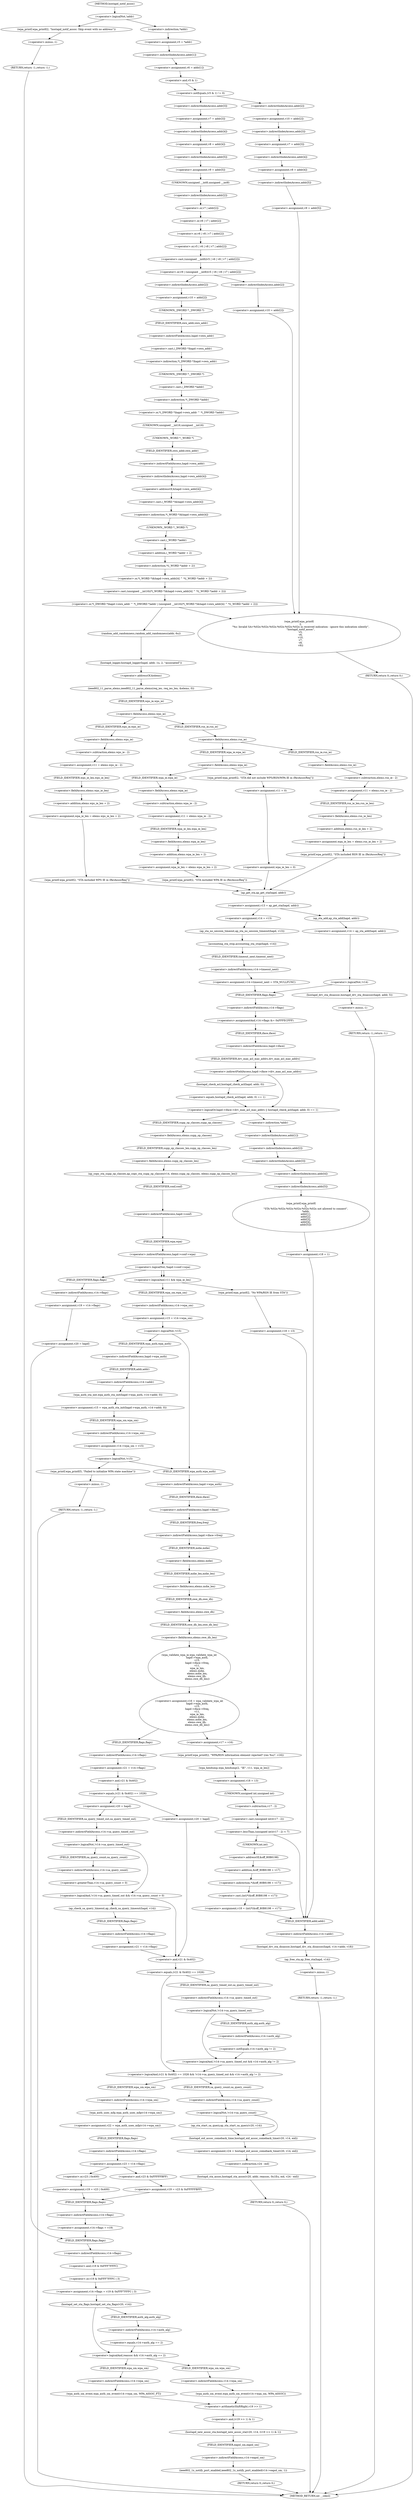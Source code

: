 digraph hostapd_notif_assoc {  
"1000153" [label = "(<operator>.logicalNot,!addr)" ]
"1000156" [label = "(wpa_printf,wpa_printf(2, \"hostapd_notif_assoc: Skip event with no address\"))" ]
"1000159" [label = "(RETURN,return -1;,return -1;)" ]
"1000160" [label = "(<operator>.minus,-1)" ]
"1000162" [label = "(<operator>.assignment,v5 = *addr)" ]
"1000164" [label = "(<operator>.indirection,*addr)" ]
"1000166" [label = "(<operator>.assignment,v6 = addr[1])" ]
"1000168" [label = "(<operator>.indirectIndexAccess,addr[1])" ]
"1000172" [label = "(<operator>.notEquals,(v5 & 1) != 0)" ]
"1000173" [label = "(<operator>.and,v5 & 1)" ]
"1000178" [label = "(<operator>.assignment,v10 = addr[2])" ]
"1000180" [label = "(<operator>.indirectIndexAccess,addr[2])" ]
"1000183" [label = "(<operator>.assignment,v7 = addr[3])" ]
"1000185" [label = "(<operator>.indirectIndexAccess,addr[3])" ]
"1000188" [label = "(<operator>.assignment,v8 = addr[4])" ]
"1000190" [label = "(<operator>.indirectIndexAccess,addr[4])" ]
"1000193" [label = "(<operator>.assignment,v9 = addr[5])" ]
"1000195" [label = "(<operator>.indirectIndexAccess,addr[5])" ]
"1000200" [label = "(<operator>.assignment,v7 = addr[3])" ]
"1000202" [label = "(<operator>.indirectIndexAccess,addr[3])" ]
"1000205" [label = "(<operator>.assignment,v8 = addr[4])" ]
"1000207" [label = "(<operator>.indirectIndexAccess,addr[4])" ]
"1000210" [label = "(<operator>.assignment,v9 = addr[5])" ]
"1000212" [label = "(<operator>.indirectIndexAccess,addr[5])" ]
"1000216" [label = "(<operator>.or,v9 | (unsigned __int8)(v5 | v6 | v8 | v7 | addr[2]))" ]
"1000218" [label = "(<operator>.cast,(unsigned __int8)(v5 | v6 | v8 | v7 | addr[2]))" ]
"1000219" [label = "(UNKNOWN,unsigned __int8,unsigned __int8)" ]
"1000220" [label = "(<operator>.or,v5 | v6 | v8 | v7 | addr[2])" ]
"1000222" [label = "(<operator>.or,v6 | v8 | v7 | addr[2])" ]
"1000224" [label = "(<operator>.or,v8 | v7 | addr[2])" ]
"1000226" [label = "(<operator>.or,v7 | addr[2])" ]
"1000228" [label = "(<operator>.indirectIndexAccess,addr[2])" ]
"1000232" [label = "(<operator>.assignment,v10 = addr[2])" ]
"1000234" [label = "(<operator>.indirectIndexAccess,addr[2])" ]
"1000238" [label = "(<operator>.or,*(_DWORD *)hapd->own_addr ^ *(_DWORD *)addr | (unsigned __int16)(*(_WORD *)&hapd->own_addr[4] ^ *((_WORD *)addr + 2)))" ]
"1000239" [label = "(<operator>.or,*(_DWORD *)hapd->own_addr ^ *(_DWORD *)addr)" ]
"1000240" [label = "(<operator>.indirection,*(_DWORD *)hapd->own_addr)" ]
"1000241" [label = "(<operator>.cast,(_DWORD *)hapd->own_addr)" ]
"1000242" [label = "(UNKNOWN,_DWORD *,_DWORD *)" ]
"1000243" [label = "(<operator>.indirectFieldAccess,hapd->own_addr)" ]
"1000245" [label = "(FIELD_IDENTIFIER,own_addr,own_addr)" ]
"1000246" [label = "(<operator>.indirection,*(_DWORD *)addr)" ]
"1000247" [label = "(<operator>.cast,(_DWORD *)addr)" ]
"1000248" [label = "(UNKNOWN,_DWORD *,_DWORD *)" ]
"1000250" [label = "(<operator>.cast,(unsigned __int16)(*(_WORD *)&hapd->own_addr[4] ^ *((_WORD *)addr + 2)))" ]
"1000251" [label = "(UNKNOWN,unsigned __int16,unsigned __int16)" ]
"1000252" [label = "(<operator>.or,*(_WORD *)&hapd->own_addr[4] ^ *((_WORD *)addr + 2))" ]
"1000253" [label = "(<operator>.indirection,*(_WORD *)&hapd->own_addr[4])" ]
"1000254" [label = "(<operator>.cast,(_WORD *)&hapd->own_addr[4])" ]
"1000255" [label = "(UNKNOWN,_WORD *,_WORD *)" ]
"1000256" [label = "(<operator>.addressOf,&hapd->own_addr[4])" ]
"1000257" [label = "(<operator>.indirectIndexAccess,hapd->own_addr[4])" ]
"1000258" [label = "(<operator>.indirectFieldAccess,hapd->own_addr)" ]
"1000260" [label = "(FIELD_IDENTIFIER,own_addr,own_addr)" ]
"1000262" [label = "(<operator>.indirection,*((_WORD *)addr + 2))" ]
"1000263" [label = "(<operator>.addition,(_WORD *)addr + 2)" ]
"1000264" [label = "(<operator>.cast,(_WORD *)addr)" ]
"1000265" [label = "(UNKNOWN,_WORD *,_WORD *)" ]
"1000269" [label = "(random_add_randomness,random_add_randomness(addr, 6u))" ]
"1000272" [label = "(hostapd_logger,hostapd_logger(hapd, addr, 1u, 2, \"associated\"))" ]
"1000278" [label = "(ieee802_11_parse_elems,ieee802_11_parse_elems(req_ies, req_ies_len, &elems, 0))" ]
"1000281" [label = "(<operator>.addressOf,&elems)" ]
"1000285" [label = "(<operator>.fieldAccess,elems.wps_ie)" ]
"1000287" [label = "(FIELD_IDENTIFIER,wps_ie,wps_ie)" ]
"1000289" [label = "(<operator>.assignment,v11 = elems.wps_ie - 2)" ]
"1000291" [label = "(<operator>.subtraction,elems.wps_ie - 2)" ]
"1000292" [label = "(<operator>.fieldAccess,elems.wps_ie)" ]
"1000294" [label = "(FIELD_IDENTIFIER,wps_ie,wps_ie)" ]
"1000296" [label = "(<operator>.assignment,wpa_ie_len = elems.wps_ie_len + 2)" ]
"1000298" [label = "(<operator>.addition,elems.wps_ie_len + 2)" ]
"1000299" [label = "(<operator>.fieldAccess,elems.wps_ie_len)" ]
"1000301" [label = "(FIELD_IDENTIFIER,wps_ie_len,wps_ie_len)" ]
"1000303" [label = "(wpa_printf,wpa_printf(2, \"STA included WPS IE in (Re)AssocReq\"))" ]
"1000308" [label = "(<operator>.fieldAccess,elems.rsn_ie)" ]
"1000310" [label = "(FIELD_IDENTIFIER,rsn_ie,rsn_ie)" ]
"1000312" [label = "(<operator>.assignment,v11 = elems.rsn_ie - 2)" ]
"1000314" [label = "(<operator>.subtraction,elems.rsn_ie - 2)" ]
"1000315" [label = "(<operator>.fieldAccess,elems.rsn_ie)" ]
"1000317" [label = "(FIELD_IDENTIFIER,rsn_ie,rsn_ie)" ]
"1000319" [label = "(<operator>.assignment,wpa_ie_len = elems.rsn_ie_len + 2)" ]
"1000321" [label = "(<operator>.addition,elems.rsn_ie_len + 2)" ]
"1000322" [label = "(<operator>.fieldAccess,elems.rsn_ie_len)" ]
"1000324" [label = "(FIELD_IDENTIFIER,rsn_ie_len,rsn_ie_len)" ]
"1000326" [label = "(wpa_printf,wpa_printf(2, \"STA included RSN IE in (Re)AssocReq\"))" ]
"1000331" [label = "(<operator>.fieldAccess,elems.wpa_ie)" ]
"1000333" [label = "(FIELD_IDENTIFIER,wpa_ie,wpa_ie)" ]
"1000335" [label = "(<operator>.assignment,v11 = elems.wpa_ie - 2)" ]
"1000337" [label = "(<operator>.subtraction,elems.wpa_ie - 2)" ]
"1000338" [label = "(<operator>.fieldAccess,elems.wpa_ie)" ]
"1000340" [label = "(FIELD_IDENTIFIER,wpa_ie,wpa_ie)" ]
"1000342" [label = "(<operator>.assignment,wpa_ie_len = elems.wpa_ie_len + 2)" ]
"1000344" [label = "(<operator>.addition,elems.wpa_ie_len + 2)" ]
"1000345" [label = "(<operator>.fieldAccess,elems.wpa_ie_len)" ]
"1000347" [label = "(FIELD_IDENTIFIER,wpa_ie_len,wpa_ie_len)" ]
"1000349" [label = "(wpa_printf,wpa_printf(2, \"STA included WPA IE in (Re)AssocReq\"))" ]
"1000354" [label = "(wpa_printf,wpa_printf(2, \"STA did not include WPS/RSN/WPA IE in (Re)AssocReq\"))" ]
"1000357" [label = "(<operator>.assignment,v11 = 0)" ]
"1000360" [label = "(<operator>.assignment,wpa_ie_len = 0)" ]
"1000363" [label = "(<operator>.assignment,v13 = ap_get_sta(hapd, addr))" ]
"1000365" [label = "(ap_get_sta,ap_get_sta(hapd, addr))" ]
"1000371" [label = "(<operator>.assignment,v14 = v13)" ]
"1000374" [label = "(ap_sta_no_session_timeout,ap_sta_no_session_timeout(hapd, v13))" ]
"1000377" [label = "(accounting_sta_stop,accounting_sta_stop(hapd, v14))" ]
"1000380" [label = "(<operator>.assignment,v14->timeout_next = STA_NULLFUNC)" ]
"1000381" [label = "(<operator>.indirectFieldAccess,v14->timeout_next)" ]
"1000383" [label = "(FIELD_IDENTIFIER,timeout_next,timeout_next)" ]
"1000387" [label = "(<operator>.assignment,v14 = ap_sta_add(hapd, addr))" ]
"1000389" [label = "(ap_sta_add,ap_sta_add(hapd, addr))" ]
"1000393" [label = "(<operator>.logicalNot,!v14)" ]
"1000396" [label = "(hostapd_drv_sta_disassoc,hostapd_drv_sta_disassoc(hapd, addr, 5))" ]
"1000400" [label = "(RETURN,return -1;,return -1;)" ]
"1000401" [label = "(<operator>.minus,-1)" ]
"1000403" [label = "(<operators>.assignmentAnd,v14->flags &= 0xFFFECFFF)" ]
"1000404" [label = "(<operator>.indirectFieldAccess,v14->flags)" ]
"1000406" [label = "(FIELD_IDENTIFIER,flags,flags)" ]
"1000409" [label = "(<operator>.logicalOr,hapd->iface->drv_max_acl_mac_addrs || hostapd_check_acl(hapd, addr, 0) == 1)" ]
"1000410" [label = "(<operator>.indirectFieldAccess,hapd->iface->drv_max_acl_mac_addrs)" ]
"1000411" [label = "(<operator>.indirectFieldAccess,hapd->iface)" ]
"1000413" [label = "(FIELD_IDENTIFIER,iface,iface)" ]
"1000414" [label = "(FIELD_IDENTIFIER,drv_max_acl_mac_addrs,drv_max_acl_mac_addrs)" ]
"1000415" [label = "(<operator>.equals,hostapd_check_acl(hapd, addr, 0) == 1)" ]
"1000416" [label = "(hostapd_check_acl,hostapd_check_acl(hapd, addr, 0))" ]
"1000422" [label = "(ap_copy_sta_supp_op_classes,ap_copy_sta_supp_op_classes(v14, elems.supp_op_classes, elems.supp_op_classes_len))" ]
"1000424" [label = "(<operator>.fieldAccess,elems.supp_op_classes)" ]
"1000426" [label = "(FIELD_IDENTIFIER,supp_op_classes,supp_op_classes)" ]
"1000427" [label = "(<operator>.fieldAccess,elems.supp_op_classes_len)" ]
"1000429" [label = "(FIELD_IDENTIFIER,supp_op_classes_len,supp_op_classes_len)" ]
"1000431" [label = "(<operator>.logicalNot,!hapd->conf->wpa)" ]
"1000432" [label = "(<operator>.indirectFieldAccess,hapd->conf->wpa)" ]
"1000433" [label = "(<operator>.indirectFieldAccess,hapd->conf)" ]
"1000435" [label = "(FIELD_IDENTIFIER,conf,conf)" ]
"1000436" [label = "(FIELD_IDENTIFIER,wpa,wpa)" ]
"1000438" [label = "(<operator>.assignment,v19 = v14->flags)" ]
"1000440" [label = "(<operator>.indirectFieldAccess,v14->flags)" ]
"1000442" [label = "(FIELD_IDENTIFIER,flags,flags)" ]
"1000443" [label = "(<operator>.assignment,v20 = hapd)" ]
"1000447" [label = "(<operator>.assignment,v14->flags = v19 & 0xFFF7FFFC | 3)" ]
"1000448" [label = "(<operator>.indirectFieldAccess,v14->flags)" ]
"1000450" [label = "(FIELD_IDENTIFIER,flags,flags)" ]
"1000451" [label = "(<operator>.or,v19 & 0xFFF7FFFC | 3)" ]
"1000452" [label = "(<operator>.and,v19 & 0xFFF7FFFC)" ]
"1000456" [label = "(hostapd_set_sta_flags,hostapd_set_sta_flags(v20, v14))" ]
"1000460" [label = "(<operator>.logicalAnd,reassoc && v14->auth_alg == 2)" ]
"1000462" [label = "(<operator>.equals,v14->auth_alg == 2)" ]
"1000463" [label = "(<operator>.indirectFieldAccess,v14->auth_alg)" ]
"1000465" [label = "(FIELD_IDENTIFIER,auth_alg,auth_alg)" ]
"1000467" [label = "(wpa_auth_sm_event,wpa_auth_sm_event(v14->wpa_sm, WPA_ASSOC_FT))" ]
"1000468" [label = "(<operator>.indirectFieldAccess,v14->wpa_sm)" ]
"1000470" [label = "(FIELD_IDENTIFIER,wpa_sm,wpa_sm)" ]
"1000473" [label = "(wpa_auth_sm_event,wpa_auth_sm_event(v14->wpa_sm, WPA_ASSOC))" ]
"1000474" [label = "(<operator>.indirectFieldAccess,v14->wpa_sm)" ]
"1000476" [label = "(FIELD_IDENTIFIER,wpa_sm,wpa_sm)" ]
"1000478" [label = "(hostapd_new_assoc_sta,hostapd_new_assoc_sta(v20, v14, (v19 >> 1) & 1))" ]
"1000481" [label = "(<operator>.and,(v19 >> 1) & 1)" ]
"1000482" [label = "(<operator>.arithmeticShiftRight,v19 >> 1)" ]
"1000486" [label = "(ieee802_1x_notify_port_enabled,ieee802_1x_notify_port_enabled(v14->eapol_sm, 1))" ]
"1000487" [label = "(<operator>.indirectFieldAccess,v14->eapol_sm)" ]
"1000489" [label = "(FIELD_IDENTIFIER,eapol_sm,eapol_sm)" ]
"1000491" [label = "(RETURN,return 0;,return 0;)" ]
"1000494" [label = "(<operator>.logicalAnd,v11 && wpa_ie_len)" ]
"1000498" [label = "(<operator>.assignment,v15 = v14->wpa_sm)" ]
"1000500" [label = "(<operator>.indirectFieldAccess,v14->wpa_sm)" ]
"1000502" [label = "(FIELD_IDENTIFIER,wpa_sm,wpa_sm)" ]
"1000504" [label = "(<operator>.logicalNot,!v15)" ]
"1000507" [label = "(<operator>.assignment,v15 = wpa_auth_sta_init(hapd->wpa_auth, v14->addr, 0))" ]
"1000509" [label = "(wpa_auth_sta_init,wpa_auth_sta_init(hapd->wpa_auth, v14->addr, 0))" ]
"1000510" [label = "(<operator>.indirectFieldAccess,hapd->wpa_auth)" ]
"1000512" [label = "(FIELD_IDENTIFIER,wpa_auth,wpa_auth)" ]
"1000513" [label = "(<operator>.indirectFieldAccess,v14->addr)" ]
"1000515" [label = "(FIELD_IDENTIFIER,addr,addr)" ]
"1000517" [label = "(<operator>.assignment,v14->wpa_sm = v15)" ]
"1000518" [label = "(<operator>.indirectFieldAccess,v14->wpa_sm)" ]
"1000520" [label = "(FIELD_IDENTIFIER,wpa_sm,wpa_sm)" ]
"1000523" [label = "(<operator>.logicalNot,!v15)" ]
"1000526" [label = "(wpa_printf,wpa_printf(5, \"Failed to initialize WPA state machine\"))" ]
"1000529" [label = "(RETURN,return -1;,return -1;)" ]
"1000530" [label = "(<operator>.minus,-1)" ]
"1000532" [label = "(<operator>.assignment,v16 = wpa_validate_wpa_ie(\n                    hapd->wpa_auth,\n                    v15,\n                    hapd->iface->freq,\n                    v11,\n                    wpa_ie_len,\n                    elems.mdie,\n                    elems.mdie_len,\n                    elems.owe_dh,\n                    elems.owe_dh_len))" ]
"1000534" [label = "(wpa_validate_wpa_ie,wpa_validate_wpa_ie(\n                    hapd->wpa_auth,\n                    v15,\n                    hapd->iface->freq,\n                    v11,\n                    wpa_ie_len,\n                    elems.mdie,\n                    elems.mdie_len,\n                    elems.owe_dh,\n                    elems.owe_dh_len))" ]
"1000535" [label = "(<operator>.indirectFieldAccess,hapd->wpa_auth)" ]
"1000537" [label = "(FIELD_IDENTIFIER,wpa_auth,wpa_auth)" ]
"1000539" [label = "(<operator>.indirectFieldAccess,hapd->iface->freq)" ]
"1000540" [label = "(<operator>.indirectFieldAccess,hapd->iface)" ]
"1000542" [label = "(FIELD_IDENTIFIER,iface,iface)" ]
"1000543" [label = "(FIELD_IDENTIFIER,freq,freq)" ]
"1000546" [label = "(<operator>.fieldAccess,elems.mdie)" ]
"1000548" [label = "(FIELD_IDENTIFIER,mdie,mdie)" ]
"1000549" [label = "(<operator>.fieldAccess,elems.mdie_len)" ]
"1000551" [label = "(FIELD_IDENTIFIER,mdie_len,mdie_len)" ]
"1000552" [label = "(<operator>.fieldAccess,elems.owe_dh)" ]
"1000554" [label = "(FIELD_IDENTIFIER,owe_dh,owe_dh)" ]
"1000555" [label = "(<operator>.fieldAccess,elems.owe_dh_len)" ]
"1000557" [label = "(FIELD_IDENTIFIER,owe_dh_len,owe_dh_len)" ]
"1000561" [label = "(<operator>.assignment,v17 = v16)" ]
"1000564" [label = "(wpa_printf,wpa_printf(2, \"WPA/RSN information element rejected? (res %u)\", v16))" ]
"1000568" [label = "(wpa_hexdump,wpa_hexdump(2, \"IE\", v11, wpa_ie_len))" ]
"1000573" [label = "(<operator>.assignment,v18 = 13)" ]
"1000577" [label = "(<operator>.lessThan,(unsigned int)(v17 - 2) < 7)" ]
"1000578" [label = "(<operator>.cast,(unsigned int)(v17 - 2))" ]
"1000579" [label = "(UNKNOWN,unsigned int,unsigned int)" ]
"1000580" [label = "(<operator>.subtraction,v17 - 2)" ]
"1000584" [label = "(<operator>.assignment,v18 = (int)*(&off_80B8198 + v17))" ]
"1000586" [label = "(<operator>.cast,(int)*(&off_80B8198 + v17))" ]
"1000587" [label = "(UNKNOWN,int,int)" ]
"1000588" [label = "(<operator>.indirection,*(&off_80B8198 + v17))" ]
"1000589" [label = "(<operator>.addition,&off_80B8198 + v17)" ]
"1000590" [label = "(<operator>.addressOf,&off_80B8198)" ]
"1000594" [label = "(<operator>.assignment,v21 = v14->flags)" ]
"1000596" [label = "(<operator>.indirectFieldAccess,v14->flags)" ]
"1000598" [label = "(FIELD_IDENTIFIER,flags,flags)" ]
"1000600" [label = "(<operator>.equals,(v21 & 0x402) == 1026)" ]
"1000601" [label = "(<operator>.and,v21 & 0x402)" ]
"1000606" [label = "(<operator>.assignment,v20 = hapd)" ]
"1000610" [label = "(<operator>.logicalAnd,!v14->sa_query_timed_out && v14->sa_query_count > 0)" ]
"1000611" [label = "(<operator>.logicalNot,!v14->sa_query_timed_out)" ]
"1000612" [label = "(<operator>.indirectFieldAccess,v14->sa_query_timed_out)" ]
"1000614" [label = "(FIELD_IDENTIFIER,sa_query_timed_out,sa_query_timed_out)" ]
"1000615" [label = "(<operator>.greaterThan,v14->sa_query_count > 0)" ]
"1000616" [label = "(<operator>.indirectFieldAccess,v14->sa_query_count)" ]
"1000618" [label = "(FIELD_IDENTIFIER,sa_query_count,sa_query_count)" ]
"1000621" [label = "(ap_check_sa_query_timeout,ap_check_sa_query_timeout(hapd, v14))" ]
"1000624" [label = "(<operator>.assignment,v21 = v14->flags)" ]
"1000626" [label = "(<operator>.indirectFieldAccess,v14->flags)" ]
"1000628" [label = "(FIELD_IDENTIFIER,flags,flags)" ]
"1000631" [label = "(<operator>.assignment,v20 = hapd)" ]
"1000635" [label = "(<operator>.logicalAnd,(v21 & 0x402) == 1026 && !v14->sa_query_timed_out && v14->auth_alg != 2)" ]
"1000636" [label = "(<operator>.equals,(v21 & 0x402) == 1026)" ]
"1000637" [label = "(<operator>.and,v21 & 0x402)" ]
"1000641" [label = "(<operator>.logicalAnd,!v14->sa_query_timed_out && v14->auth_alg != 2)" ]
"1000642" [label = "(<operator>.logicalNot,!v14->sa_query_timed_out)" ]
"1000643" [label = "(<operator>.indirectFieldAccess,v14->sa_query_timed_out)" ]
"1000645" [label = "(FIELD_IDENTIFIER,sa_query_timed_out,sa_query_timed_out)" ]
"1000646" [label = "(<operator>.notEquals,v14->auth_alg != 2)" ]
"1000647" [label = "(<operator>.indirectFieldAccess,v14->auth_alg)" ]
"1000649" [label = "(FIELD_IDENTIFIER,auth_alg,auth_alg)" ]
"1000653" [label = "(<operator>.logicalNot,!v14->sa_query_count)" ]
"1000654" [label = "(<operator>.indirectFieldAccess,v14->sa_query_count)" ]
"1000656" [label = "(FIELD_IDENTIFIER,sa_query_count,sa_query_count)" ]
"1000657" [label = "(ap_sta_start_sa_query,ap_sta_start_sa_query(v20, v14))" ]
"1000660" [label = "(<operator>.assignment,v24 = hostapd_eid_assoc_comeback_time(v20, v14, eid))" ]
"1000662" [label = "(hostapd_eid_assoc_comeback_time,hostapd_eid_assoc_comeback_time(v20, v14, eid))" ]
"1000666" [label = "(hostapd_sta_assoc,hostapd_sta_assoc(v20, addr, reassoc, 0x1Eu, eid, v24 - eid))" ]
"1000672" [label = "(<operator>.subtraction,v24 - eid)" ]
"1000675" [label = "(RETURN,return 0;,return 0;)" ]
"1000677" [label = "(<operator>.assignment,v22 = wpa_auth_uses_mfp(v14->wpa_sm))" ]
"1000679" [label = "(wpa_auth_uses_mfp,wpa_auth_uses_mfp(v14->wpa_sm))" ]
"1000680" [label = "(<operator>.indirectFieldAccess,v14->wpa_sm)" ]
"1000682" [label = "(FIELD_IDENTIFIER,wpa_sm,wpa_sm)" ]
"1000683" [label = "(<operator>.assignment,v23 = v14->flags)" ]
"1000685" [label = "(<operator>.indirectFieldAccess,v14->flags)" ]
"1000687" [label = "(FIELD_IDENTIFIER,flags,flags)" ]
"1000690" [label = "(<operator>.assignment,v19 = v23 | 0x400)" ]
"1000692" [label = "(<operator>.or,v23 | 0x400)" ]
"1000696" [label = "(<operator>.assignment,v19 = v23 & 0xFFFFFBFF)" ]
"1000698" [label = "(<operator>.and,v23 & 0xFFFFFBFF)" ]
"1000701" [label = "(<operator>.assignment,v14->flags = v19)" ]
"1000702" [label = "(<operator>.indirectFieldAccess,v14->flags)" ]
"1000704" [label = "(FIELD_IDENTIFIER,flags,flags)" ]
"1000707" [label = "(wpa_printf,wpa_printf(2, \"No WPA/RSN IE from STA\"))" ]
"1000710" [label = "(<operator>.assignment,v18 = 13)" ]
"1000715" [label = "(wpa_printf,wpa_printf(\n            3,\n            \"STA %02x:%02x:%02x:%02x:%02x:%02x not allowed to connect\",\n            *addr,\n            addr[1],\n            addr[2],\n            addr[3],\n            addr[4],\n            addr[5]))" ]
"1000718" [label = "(<operator>.indirection,*addr)" ]
"1000720" [label = "(<operator>.indirectIndexAccess,addr[1])" ]
"1000723" [label = "(<operator>.indirectIndexAccess,addr[2])" ]
"1000726" [label = "(<operator>.indirectIndexAccess,addr[3])" ]
"1000729" [label = "(<operator>.indirectIndexAccess,addr[4])" ]
"1000732" [label = "(<operator>.indirectIndexAccess,addr[5])" ]
"1000735" [label = "(<operator>.assignment,v18 = 1)" ]
"1000739" [label = "(hostapd_drv_sta_disassoc,hostapd_drv_sta_disassoc(hapd, v14->addr, v18))" ]
"1000741" [label = "(<operator>.indirectFieldAccess,v14->addr)" ]
"1000743" [label = "(FIELD_IDENTIFIER,addr,addr)" ]
"1000745" [label = "(ap_free_sta,ap_free_sta(hapd, v14))" ]
"1000748" [label = "(RETURN,return -1;,return -1;)" ]
"1000749" [label = "(<operator>.minus,-1)" ]
"1000753" [label = "(<operator>.assignment,v10 = addr[2])" ]
"1000755" [label = "(<operator>.indirectIndexAccess,addr[2])" ]
"1000758" [label = "(wpa_printf,wpa_printf(\n    2,\n    \"%s: Invalid SA=%02x:%02x:%02x:%02x:%02x:%02x in received indication - ignore this indication silently\",\n    \"hostapd_notif_assoc\",\n    v5,\n    v6,\n    v10,\n    v7,\n    v8,\n    v9))" ]
"1000768" [label = "(RETURN,return 0;,return 0;)" ]
"1000123" [label = "(METHOD,hostapd_notif_assoc)" ]
"1000770" [label = "(METHOD_RETURN,int __cdecl)" ]
  "1000153" -> "1000156" 
  "1000153" -> "1000164" 
  "1000156" -> "1000160" 
  "1000159" -> "1000770" 
  "1000160" -> "1000159" 
  "1000162" -> "1000168" 
  "1000164" -> "1000162" 
  "1000166" -> "1000173" 
  "1000168" -> "1000166" 
  "1000172" -> "1000180" 
  "1000172" -> "1000202" 
  "1000173" -> "1000172" 
  "1000178" -> "1000185" 
  "1000180" -> "1000178" 
  "1000183" -> "1000190" 
  "1000185" -> "1000183" 
  "1000188" -> "1000195" 
  "1000190" -> "1000188" 
  "1000193" -> "1000758" 
  "1000195" -> "1000193" 
  "1000200" -> "1000207" 
  "1000202" -> "1000200" 
  "1000205" -> "1000212" 
  "1000207" -> "1000205" 
  "1000210" -> "1000219" 
  "1000212" -> "1000210" 
  "1000216" -> "1000234" 
  "1000216" -> "1000755" 
  "1000218" -> "1000216" 
  "1000219" -> "1000228" 
  "1000220" -> "1000218" 
  "1000222" -> "1000220" 
  "1000224" -> "1000222" 
  "1000226" -> "1000224" 
  "1000228" -> "1000226" 
  "1000232" -> "1000242" 
  "1000234" -> "1000232" 
  "1000238" -> "1000269" 
  "1000238" -> "1000758" 
  "1000239" -> "1000251" 
  "1000240" -> "1000248" 
  "1000241" -> "1000240" 
  "1000242" -> "1000245" 
  "1000243" -> "1000241" 
  "1000245" -> "1000243" 
  "1000246" -> "1000239" 
  "1000247" -> "1000246" 
  "1000248" -> "1000247" 
  "1000250" -> "1000238" 
  "1000251" -> "1000255" 
  "1000252" -> "1000250" 
  "1000253" -> "1000265" 
  "1000254" -> "1000253" 
  "1000255" -> "1000260" 
  "1000256" -> "1000254" 
  "1000257" -> "1000256" 
  "1000258" -> "1000257" 
  "1000260" -> "1000258" 
  "1000262" -> "1000252" 
  "1000263" -> "1000262" 
  "1000264" -> "1000263" 
  "1000265" -> "1000264" 
  "1000269" -> "1000272" 
  "1000272" -> "1000281" 
  "1000278" -> "1000287" 
  "1000281" -> "1000278" 
  "1000285" -> "1000294" 
  "1000285" -> "1000310" 
  "1000287" -> "1000285" 
  "1000289" -> "1000301" 
  "1000291" -> "1000289" 
  "1000292" -> "1000291" 
  "1000294" -> "1000292" 
  "1000296" -> "1000303" 
  "1000298" -> "1000296" 
  "1000299" -> "1000298" 
  "1000301" -> "1000299" 
  "1000303" -> "1000365" 
  "1000308" -> "1000317" 
  "1000308" -> "1000333" 
  "1000310" -> "1000308" 
  "1000312" -> "1000324" 
  "1000314" -> "1000312" 
  "1000315" -> "1000314" 
  "1000317" -> "1000315" 
  "1000319" -> "1000326" 
  "1000321" -> "1000319" 
  "1000322" -> "1000321" 
  "1000324" -> "1000322" 
  "1000326" -> "1000365" 
  "1000331" -> "1000340" 
  "1000331" -> "1000354" 
  "1000333" -> "1000331" 
  "1000335" -> "1000347" 
  "1000337" -> "1000335" 
  "1000338" -> "1000337" 
  "1000340" -> "1000338" 
  "1000342" -> "1000349" 
  "1000344" -> "1000342" 
  "1000345" -> "1000344" 
  "1000347" -> "1000345" 
  "1000349" -> "1000365" 
  "1000354" -> "1000357" 
  "1000357" -> "1000360" 
  "1000360" -> "1000365" 
  "1000363" -> "1000371" 
  "1000363" -> "1000389" 
  "1000365" -> "1000363" 
  "1000371" -> "1000374" 
  "1000374" -> "1000377" 
  "1000377" -> "1000383" 
  "1000380" -> "1000406" 
  "1000381" -> "1000380" 
  "1000383" -> "1000381" 
  "1000387" -> "1000393" 
  "1000389" -> "1000387" 
  "1000393" -> "1000396" 
  "1000393" -> "1000406" 
  "1000396" -> "1000401" 
  "1000400" -> "1000770" 
  "1000401" -> "1000400" 
  "1000403" -> "1000413" 
  "1000404" -> "1000403" 
  "1000406" -> "1000404" 
  "1000409" -> "1000426" 
  "1000409" -> "1000718" 
  "1000410" -> "1000409" 
  "1000410" -> "1000416" 
  "1000411" -> "1000414" 
  "1000413" -> "1000411" 
  "1000414" -> "1000410" 
  "1000415" -> "1000409" 
  "1000416" -> "1000415" 
  "1000422" -> "1000435" 
  "1000424" -> "1000429" 
  "1000426" -> "1000424" 
  "1000427" -> "1000422" 
  "1000429" -> "1000427" 
  "1000431" -> "1000442" 
  "1000431" -> "1000494" 
  "1000431" -> "1000494" 
  "1000432" -> "1000431" 
  "1000433" -> "1000436" 
  "1000435" -> "1000433" 
  "1000436" -> "1000432" 
  "1000438" -> "1000443" 
  "1000440" -> "1000438" 
  "1000442" -> "1000440" 
  "1000443" -> "1000450" 
  "1000447" -> "1000456" 
  "1000448" -> "1000452" 
  "1000450" -> "1000448" 
  "1000451" -> "1000447" 
  "1000452" -> "1000451" 
  "1000456" -> "1000460" 
  "1000456" -> "1000465" 
  "1000460" -> "1000470" 
  "1000460" -> "1000476" 
  "1000462" -> "1000460" 
  "1000463" -> "1000462" 
  "1000465" -> "1000463" 
  "1000467" -> "1000482" 
  "1000468" -> "1000467" 
  "1000470" -> "1000468" 
  "1000473" -> "1000482" 
  "1000474" -> "1000473" 
  "1000476" -> "1000474" 
  "1000478" -> "1000489" 
  "1000481" -> "1000478" 
  "1000482" -> "1000481" 
  "1000486" -> "1000491" 
  "1000487" -> "1000486" 
  "1000489" -> "1000487" 
  "1000491" -> "1000770" 
  "1000494" -> "1000502" 
  "1000494" -> "1000707" 
  "1000498" -> "1000504" 
  "1000500" -> "1000498" 
  "1000502" -> "1000500" 
  "1000504" -> "1000512" 
  "1000504" -> "1000537" 
  "1000507" -> "1000520" 
  "1000509" -> "1000507" 
  "1000510" -> "1000515" 
  "1000512" -> "1000510" 
  "1000513" -> "1000509" 
  "1000515" -> "1000513" 
  "1000517" -> "1000523" 
  "1000518" -> "1000517" 
  "1000520" -> "1000518" 
  "1000523" -> "1000526" 
  "1000523" -> "1000537" 
  "1000526" -> "1000530" 
  "1000529" -> "1000770" 
  "1000530" -> "1000529" 
  "1000532" -> "1000561" 
  "1000532" -> "1000598" 
  "1000534" -> "1000532" 
  "1000535" -> "1000542" 
  "1000537" -> "1000535" 
  "1000539" -> "1000548" 
  "1000540" -> "1000543" 
  "1000542" -> "1000540" 
  "1000543" -> "1000539" 
  "1000546" -> "1000551" 
  "1000548" -> "1000546" 
  "1000549" -> "1000554" 
  "1000551" -> "1000549" 
  "1000552" -> "1000557" 
  "1000554" -> "1000552" 
  "1000555" -> "1000534" 
  "1000557" -> "1000555" 
  "1000561" -> "1000564" 
  "1000564" -> "1000568" 
  "1000568" -> "1000573" 
  "1000573" -> "1000579" 
  "1000577" -> "1000587" 
  "1000577" -> "1000743" 
  "1000578" -> "1000577" 
  "1000579" -> "1000580" 
  "1000580" -> "1000578" 
  "1000584" -> "1000743" 
  "1000586" -> "1000584" 
  "1000587" -> "1000590" 
  "1000588" -> "1000586" 
  "1000589" -> "1000588" 
  "1000590" -> "1000589" 
  "1000594" -> "1000601" 
  "1000596" -> "1000594" 
  "1000598" -> "1000596" 
  "1000600" -> "1000606" 
  "1000600" -> "1000631" 
  "1000601" -> "1000600" 
  "1000606" -> "1000614" 
  "1000610" -> "1000621" 
  "1000610" -> "1000637" 
  "1000611" -> "1000610" 
  "1000611" -> "1000618" 
  "1000612" -> "1000611" 
  "1000614" -> "1000612" 
  "1000615" -> "1000610" 
  "1000616" -> "1000615" 
  "1000618" -> "1000616" 
  "1000621" -> "1000628" 
  "1000624" -> "1000637" 
  "1000626" -> "1000624" 
  "1000628" -> "1000626" 
  "1000631" -> "1000637" 
  "1000635" -> "1000656" 
  "1000635" -> "1000682" 
  "1000636" -> "1000635" 
  "1000636" -> "1000645" 
  "1000637" -> "1000636" 
  "1000641" -> "1000635" 
  "1000642" -> "1000641" 
  "1000642" -> "1000649" 
  "1000643" -> "1000642" 
  "1000645" -> "1000643" 
  "1000646" -> "1000641" 
  "1000647" -> "1000646" 
  "1000649" -> "1000647" 
  "1000653" -> "1000657" 
  "1000653" -> "1000662" 
  "1000654" -> "1000653" 
  "1000656" -> "1000654" 
  "1000657" -> "1000662" 
  "1000660" -> "1000672" 
  "1000662" -> "1000660" 
  "1000666" -> "1000675" 
  "1000672" -> "1000666" 
  "1000675" -> "1000770" 
  "1000677" -> "1000687" 
  "1000679" -> "1000677" 
  "1000680" -> "1000679" 
  "1000682" -> "1000680" 
  "1000683" -> "1000692" 
  "1000683" -> "1000698" 
  "1000685" -> "1000683" 
  "1000687" -> "1000685" 
  "1000690" -> "1000704" 
  "1000692" -> "1000690" 
  "1000696" -> "1000704" 
  "1000698" -> "1000696" 
  "1000701" -> "1000450" 
  "1000702" -> "1000701" 
  "1000704" -> "1000702" 
  "1000707" -> "1000710" 
  "1000710" -> "1000743" 
  "1000715" -> "1000735" 
  "1000718" -> "1000720" 
  "1000720" -> "1000723" 
  "1000723" -> "1000726" 
  "1000726" -> "1000729" 
  "1000729" -> "1000732" 
  "1000732" -> "1000715" 
  "1000735" -> "1000743" 
  "1000739" -> "1000745" 
  "1000741" -> "1000739" 
  "1000743" -> "1000741" 
  "1000745" -> "1000749" 
  "1000748" -> "1000770" 
  "1000749" -> "1000748" 
  "1000753" -> "1000758" 
  "1000755" -> "1000753" 
  "1000758" -> "1000768" 
  "1000768" -> "1000770" 
  "1000123" -> "1000153" 
}
